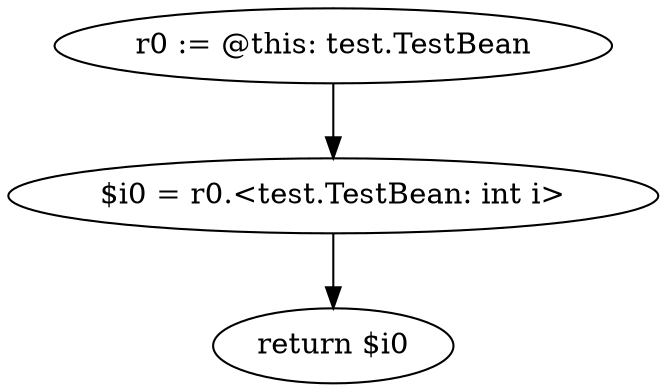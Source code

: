 digraph "unitGraph" {
    "r0 := @this: test.TestBean"
    "$i0 = r0.<test.TestBean: int i>"
    "return $i0"
    "r0 := @this: test.TestBean"->"$i0 = r0.<test.TestBean: int i>";
    "$i0 = r0.<test.TestBean: int i>"->"return $i0";
}
